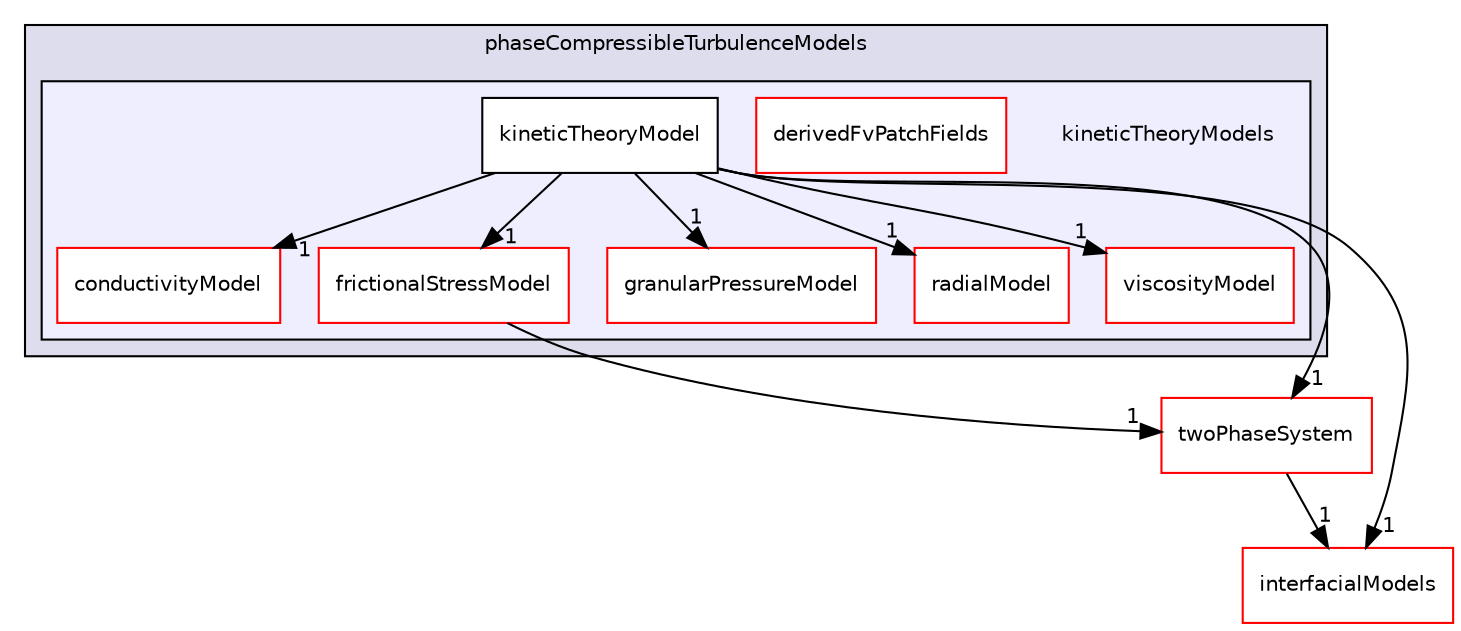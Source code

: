 digraph "kineticTheoryModels" {
  bgcolor=transparent;
  compound=true
  node [ fontsize="10", fontname="Helvetica"];
  edge [ labelfontsize="10", labelfontname="Helvetica"];
  subgraph clusterdir_e82341946789e4965af2c3527c7e2605 {
    graph [ bgcolor="#ddddee", pencolor="black", label="phaseCompressibleTurbulenceModels" fontname="Helvetica", fontsize="10", URL="dir_e82341946789e4965af2c3527c7e2605.html"]
  subgraph clusterdir_8f844cb110652cb6a9dbedd7596b1b01 {
    graph [ bgcolor="#eeeeff", pencolor="black", label="" URL="dir_8f844cb110652cb6a9dbedd7596b1b01.html"];
    dir_8f844cb110652cb6a9dbedd7596b1b01 [shape=plaintext label="kineticTheoryModels"];
    dir_d347a84a7717ac1fabf2089a33186e34 [shape=box label="conductivityModel" color="red" fillcolor="white" style="filled" URL="dir_d347a84a7717ac1fabf2089a33186e34.html"];
    dir_6f618b48a2edccb3d82ff3e92b6efa53 [shape=box label="derivedFvPatchFields" color="red" fillcolor="white" style="filled" URL="dir_6f618b48a2edccb3d82ff3e92b6efa53.html"];
    dir_3e85ad471109a48f25134f45beb414dd [shape=box label="frictionalStressModel" color="red" fillcolor="white" style="filled" URL="dir_3e85ad471109a48f25134f45beb414dd.html"];
    dir_1503f8fc1b830899aa2b8670bb996155 [shape=box label="granularPressureModel" color="red" fillcolor="white" style="filled" URL="dir_1503f8fc1b830899aa2b8670bb996155.html"];
    dir_4ea1adec3adfe532dff02e842cc5029d [shape=box label="kineticTheoryModel" color="black" fillcolor="white" style="filled" URL="dir_4ea1adec3adfe532dff02e842cc5029d.html"];
    dir_dcf774db3d0244dede09080c64ab9e93 [shape=box label="radialModel" color="red" fillcolor="white" style="filled" URL="dir_dcf774db3d0244dede09080c64ab9e93.html"];
    dir_01e7462b89742fa6adc149c5efeaeeaf [shape=box label="viscosityModel" color="red" fillcolor="white" style="filled" URL="dir_01e7462b89742fa6adc149c5efeaeeaf.html"];
  }
  }
  dir_a67881d67603c1140e6c8a3150cfe24f [shape=box label="interfacialModels" color="red" URL="dir_a67881d67603c1140e6c8a3150cfe24f.html"];
  dir_4214d8daecc7d2736d3695296b6bac1f [shape=box label="twoPhaseSystem" color="red" URL="dir_4214d8daecc7d2736d3695296b6bac1f.html"];
  dir_3e85ad471109a48f25134f45beb414dd->dir_4214d8daecc7d2736d3695296b6bac1f [headlabel="1", labeldistance=1.5 headhref="dir_000086_000028.html"];
  dir_4214d8daecc7d2736d3695296b6bac1f->dir_a67881d67603c1140e6c8a3150cfe24f [headlabel="1", labeldistance=1.5 headhref="dir_000028_000013.html"];
  dir_4ea1adec3adfe532dff02e842cc5029d->dir_dcf774db3d0244dede09080c64ab9e93 [headlabel="1", labeldistance=1.5 headhref="dir_000116_000040.html"];
  dir_4ea1adec3adfe532dff02e842cc5029d->dir_3e85ad471109a48f25134f45beb414dd [headlabel="1", labeldistance=1.5 headhref="dir_000116_000086.html"];
  dir_4ea1adec3adfe532dff02e842cc5029d->dir_1503f8fc1b830899aa2b8670bb996155 [headlabel="1", labeldistance=1.5 headhref="dir_000116_000101.html"];
  dir_4ea1adec3adfe532dff02e842cc5029d->dir_01e7462b89742fa6adc149c5efeaeeaf [headlabel="1", labeldistance=1.5 headhref="dir_000116_000098.html"];
  dir_4ea1adec3adfe532dff02e842cc5029d->dir_a67881d67603c1140e6c8a3150cfe24f [headlabel="1", labeldistance=1.5 headhref="dir_000116_000013.html"];
  dir_4ea1adec3adfe532dff02e842cc5029d->dir_4214d8daecc7d2736d3695296b6bac1f [headlabel="1", labeldistance=1.5 headhref="dir_000116_000028.html"];
  dir_4ea1adec3adfe532dff02e842cc5029d->dir_d347a84a7717ac1fabf2089a33186e34 [headlabel="1", labeldistance=1.5 headhref="dir_000116_000044.html"];
}
